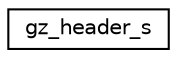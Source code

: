 digraph "类继承关系图"
{
  edge [fontname="Helvetica",fontsize="10",labelfontname="Helvetica",labelfontsize="10"];
  node [fontname="Helvetica",fontsize="10",shape=record];
  rankdir="LR";
  Node0 [label="gz_header_s",height=0.2,width=0.4,color="black", fillcolor="white", style="filled",URL="$structgz__header__s.html"];
}
